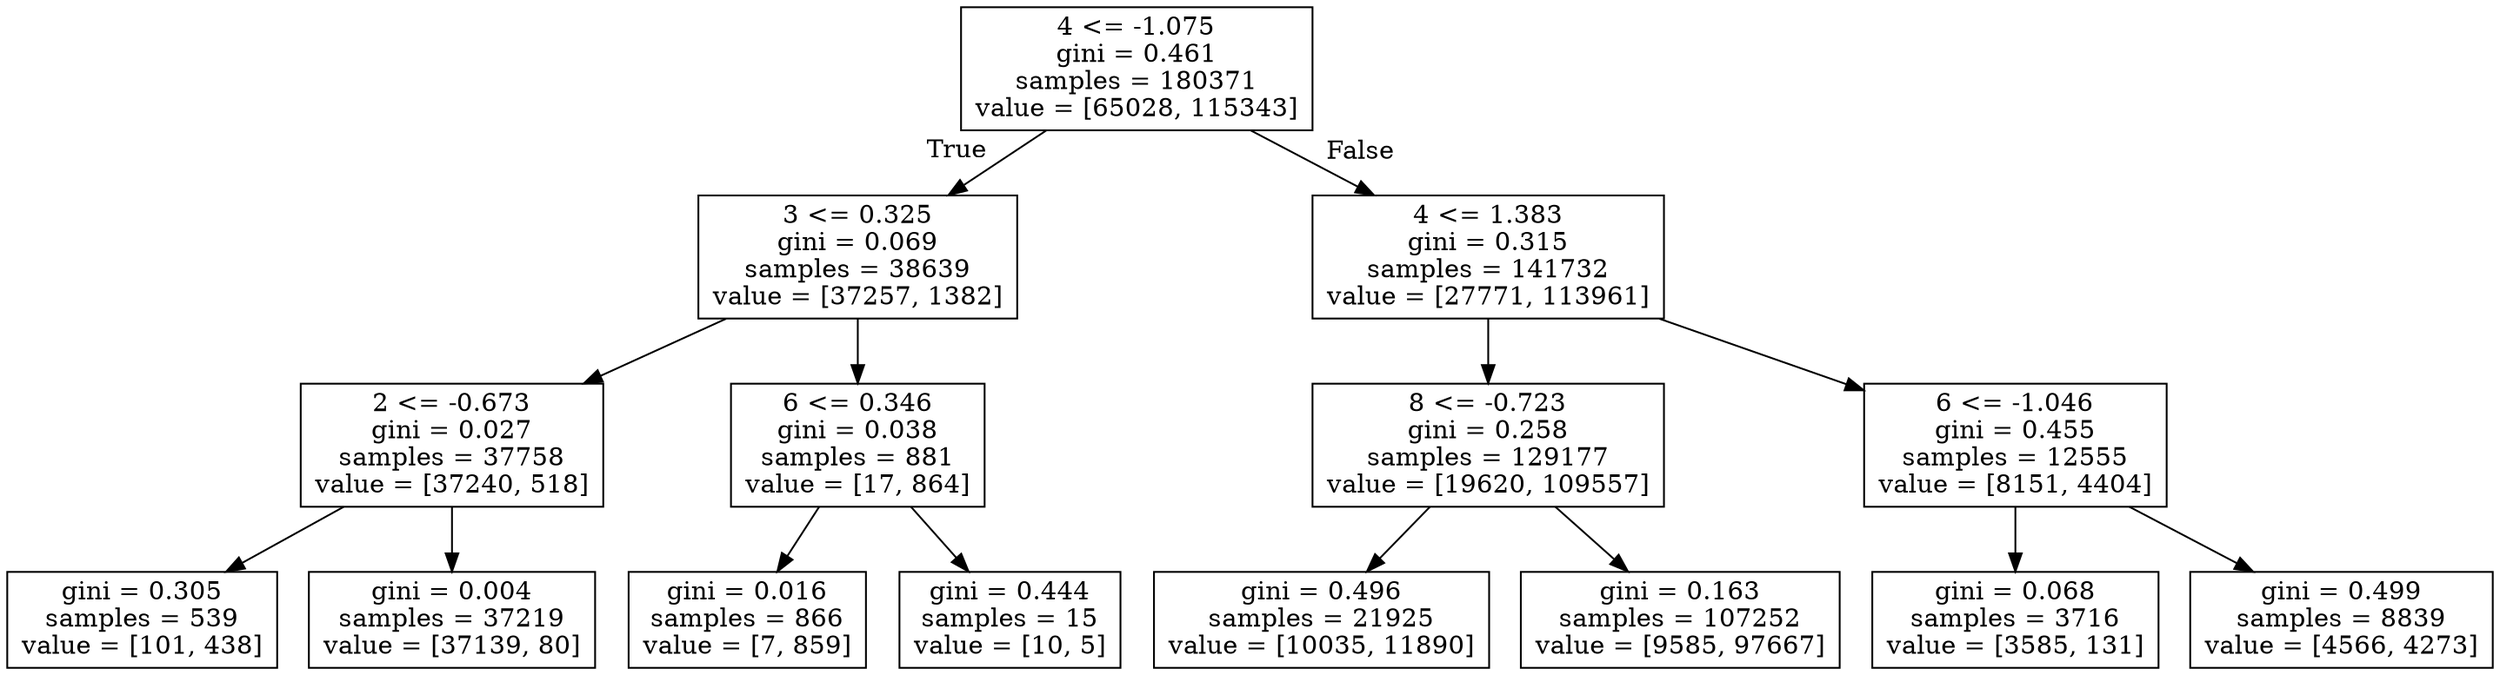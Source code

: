 digraph Tree {
node [shape=box] ;
0 [label="4 <= -1.075\ngini = 0.461\nsamples = 180371\nvalue = [65028, 115343]"] ;
1 [label="3 <= 0.325\ngini = 0.069\nsamples = 38639\nvalue = [37257, 1382]"] ;
0 -> 1 [labeldistance=2.5, labelangle=45, headlabel="True"] ;
2 [label="2 <= -0.673\ngini = 0.027\nsamples = 37758\nvalue = [37240, 518]"] ;
1 -> 2 ;
3 [label="gini = 0.305\nsamples = 539\nvalue = [101, 438]"] ;
2 -> 3 ;
4 [label="gini = 0.004\nsamples = 37219\nvalue = [37139, 80]"] ;
2 -> 4 ;
5 [label="6 <= 0.346\ngini = 0.038\nsamples = 881\nvalue = [17, 864]"] ;
1 -> 5 ;
6 [label="gini = 0.016\nsamples = 866\nvalue = [7, 859]"] ;
5 -> 6 ;
7 [label="gini = 0.444\nsamples = 15\nvalue = [10, 5]"] ;
5 -> 7 ;
8 [label="4 <= 1.383\ngini = 0.315\nsamples = 141732\nvalue = [27771, 113961]"] ;
0 -> 8 [labeldistance=2.5, labelangle=-45, headlabel="False"] ;
9 [label="8 <= -0.723\ngini = 0.258\nsamples = 129177\nvalue = [19620, 109557]"] ;
8 -> 9 ;
10 [label="gini = 0.496\nsamples = 21925\nvalue = [10035, 11890]"] ;
9 -> 10 ;
11 [label="gini = 0.163\nsamples = 107252\nvalue = [9585, 97667]"] ;
9 -> 11 ;
12 [label="6 <= -1.046\ngini = 0.455\nsamples = 12555\nvalue = [8151, 4404]"] ;
8 -> 12 ;
13 [label="gini = 0.068\nsamples = 3716\nvalue = [3585, 131]"] ;
12 -> 13 ;
14 [label="gini = 0.499\nsamples = 8839\nvalue = [4566, 4273]"] ;
12 -> 14 ;
}